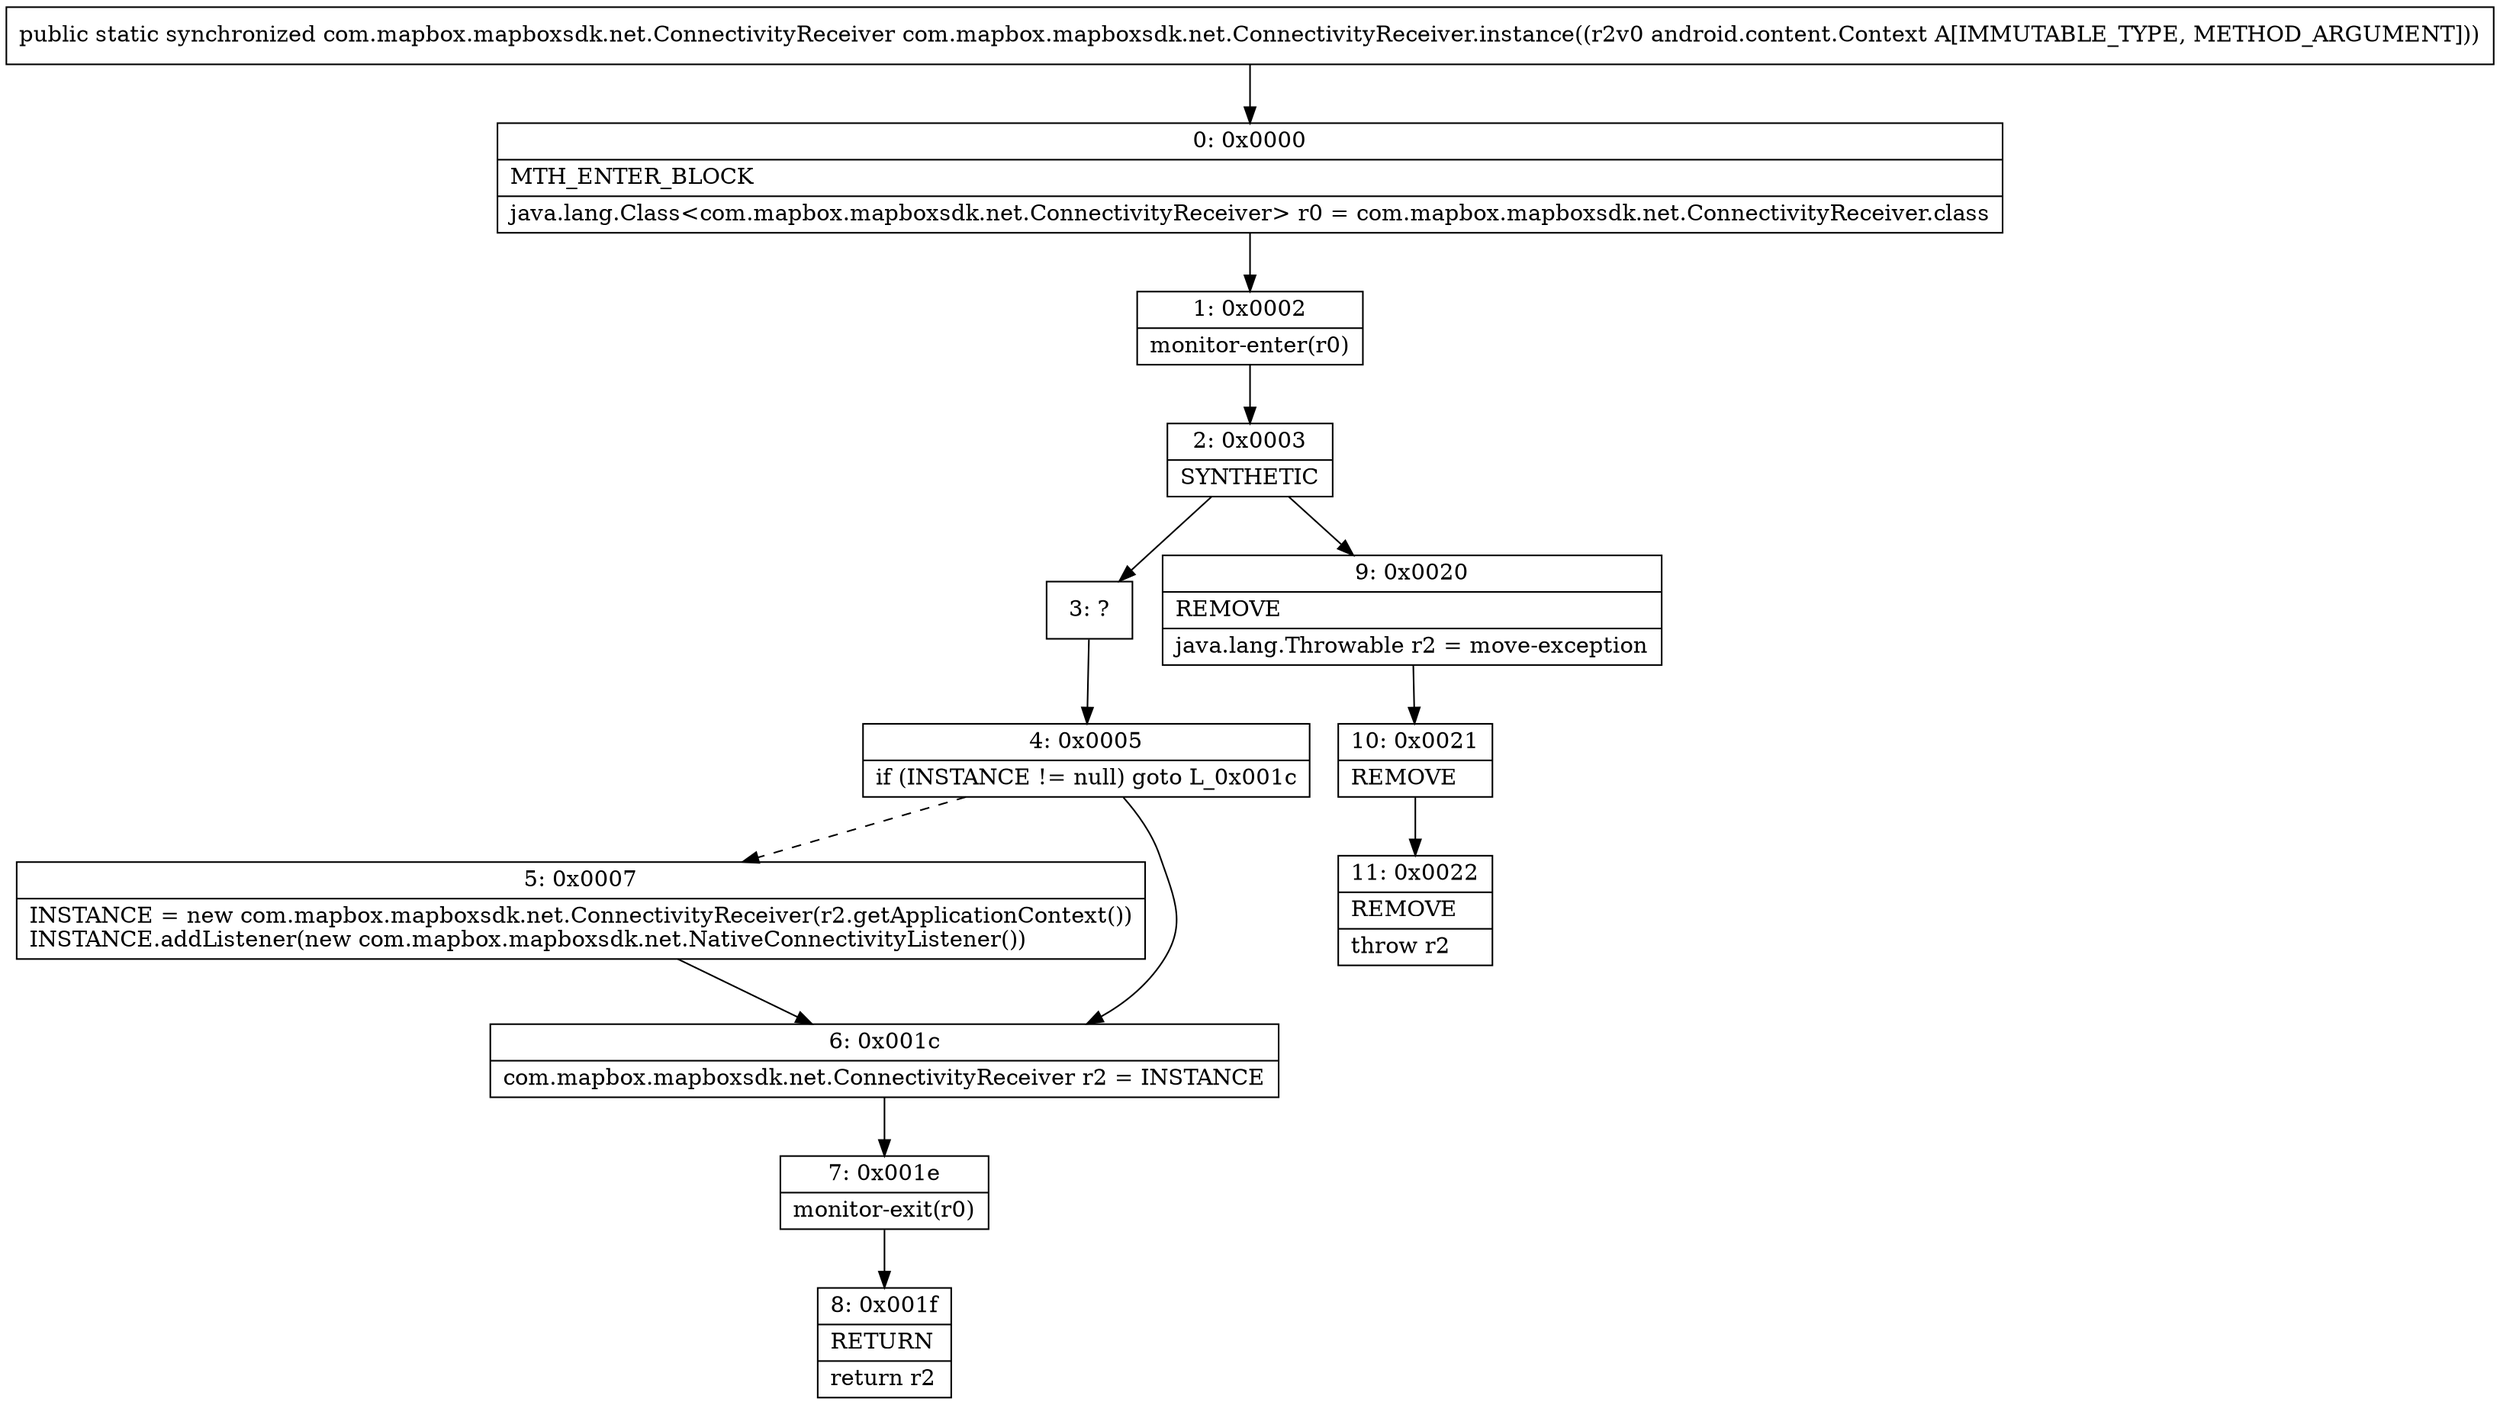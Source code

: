 digraph "CFG forcom.mapbox.mapboxsdk.net.ConnectivityReceiver.instance(Landroid\/content\/Context;)Lcom\/mapbox\/mapboxsdk\/net\/ConnectivityReceiver;" {
Node_0 [shape=record,label="{0\:\ 0x0000|MTH_ENTER_BLOCK\l|java.lang.Class\<com.mapbox.mapboxsdk.net.ConnectivityReceiver\> r0 = com.mapbox.mapboxsdk.net.ConnectivityReceiver.class\l}"];
Node_1 [shape=record,label="{1\:\ 0x0002|monitor\-enter(r0)\l}"];
Node_2 [shape=record,label="{2\:\ 0x0003|SYNTHETIC\l}"];
Node_3 [shape=record,label="{3\:\ ?}"];
Node_4 [shape=record,label="{4\:\ 0x0005|if (INSTANCE != null) goto L_0x001c\l}"];
Node_5 [shape=record,label="{5\:\ 0x0007|INSTANCE = new com.mapbox.mapboxsdk.net.ConnectivityReceiver(r2.getApplicationContext())\lINSTANCE.addListener(new com.mapbox.mapboxsdk.net.NativeConnectivityListener())\l}"];
Node_6 [shape=record,label="{6\:\ 0x001c|com.mapbox.mapboxsdk.net.ConnectivityReceiver r2 = INSTANCE\l}"];
Node_7 [shape=record,label="{7\:\ 0x001e|monitor\-exit(r0)\l}"];
Node_8 [shape=record,label="{8\:\ 0x001f|RETURN\l|return r2\l}"];
Node_9 [shape=record,label="{9\:\ 0x0020|REMOVE\l|java.lang.Throwable r2 = move\-exception\l}"];
Node_10 [shape=record,label="{10\:\ 0x0021|REMOVE\l}"];
Node_11 [shape=record,label="{11\:\ 0x0022|REMOVE\l|throw r2\l}"];
MethodNode[shape=record,label="{public static synchronized com.mapbox.mapboxsdk.net.ConnectivityReceiver com.mapbox.mapboxsdk.net.ConnectivityReceiver.instance((r2v0 android.content.Context A[IMMUTABLE_TYPE, METHOD_ARGUMENT])) }"];
MethodNode -> Node_0;
Node_0 -> Node_1;
Node_1 -> Node_2;
Node_2 -> Node_3;
Node_2 -> Node_9;
Node_3 -> Node_4;
Node_4 -> Node_5[style=dashed];
Node_4 -> Node_6;
Node_5 -> Node_6;
Node_6 -> Node_7;
Node_7 -> Node_8;
Node_9 -> Node_10;
Node_10 -> Node_11;
}

